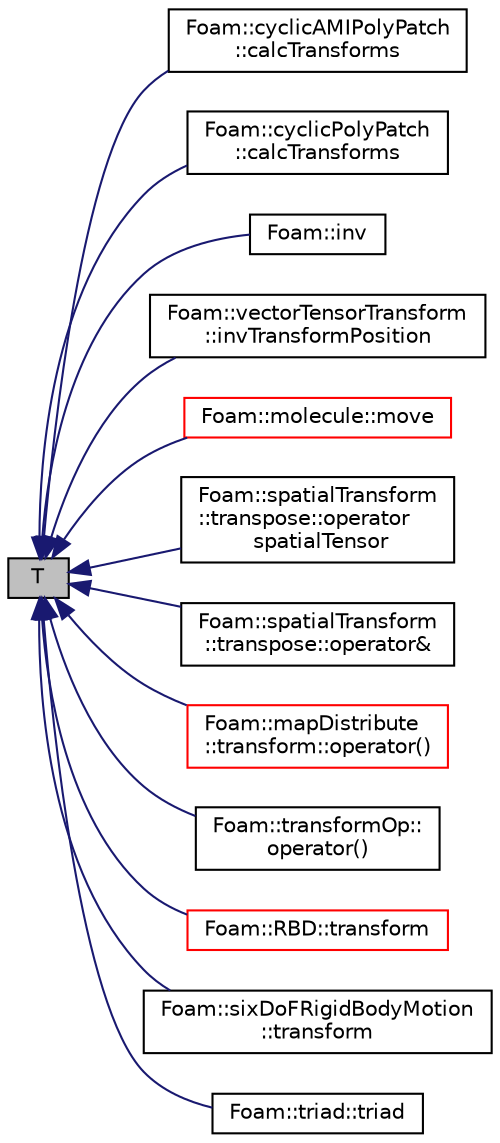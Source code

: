 digraph "T"
{
  bgcolor="transparent";
  edge [fontname="Helvetica",fontsize="10",labelfontname="Helvetica",labelfontsize="10"];
  node [fontname="Helvetica",fontsize="10",shape=record];
  rankdir="LR";
  Node1 [label="T",height=0.2,width=0.4,color="black", fillcolor="grey75", style="filled", fontcolor="black"];
  Node1 -> Node2 [dir="back",color="midnightblue",fontsize="10",style="solid",fontname="Helvetica"];
  Node2 [label="Foam::cyclicAMIPolyPatch\l::calcTransforms",height=0.2,width=0.4,color="black",URL="$a00482.html#afb48497736bbafb1fbb000cd218d1779",tooltip="Recalculate the transformation tensors. "];
  Node1 -> Node3 [dir="back",color="midnightblue",fontsize="10",style="solid",fontname="Helvetica"];
  Node3 [label="Foam::cyclicPolyPatch\l::calcTransforms",height=0.2,width=0.4,color="black",URL="$a00492.html#afb48497736bbafb1fbb000cd218d1779",tooltip="Recalculate the transformation tensors. "];
  Node1 -> Node4 [dir="back",color="midnightblue",fontsize="10",style="solid",fontname="Helvetica"];
  Node4 [label="Foam::inv",height=0.2,width=0.4,color="black",URL="$a10958.html#af1f1db0442fbe206b589f124f968731b",tooltip="Return the inverse of the given vectorTensorTransform. "];
  Node1 -> Node5 [dir="back",color="midnightblue",fontsize="10",style="solid",fontname="Helvetica"];
  Node5 [label="Foam::vectorTensorTransform\l::invTransformPosition",height=0.2,width=0.4,color="black",URL="$a02889.html#a7bc4a78e107a8a81faac1e48b1a51d73",tooltip="Inverse transform the given pointField. "];
  Node1 -> Node6 [dir="back",color="midnightblue",fontsize="10",style="solid",fontname="Helvetica"];
  Node6 [label="Foam::molecule::move",height=0.2,width=0.4,color="red",URL="$a01549.html#ab2af4f225a9c3e9d8789961151f121ac"];
  Node1 -> Node7 [dir="back",color="midnightblue",fontsize="10",style="solid",fontname="Helvetica"];
  Node7 [label="Foam::spatialTransform\l::transpose::operator\l spatialTensor",height=0.2,width=0.4,color="black",URL="$a02740.html#ade727a34efabc71f0cee0030c5cc0aae",tooltip="Return the transpose transformation tensor ^A{X^*}_B. "];
  Node1 -> Node8 [dir="back",color="midnightblue",fontsize="10",style="solid",fontname="Helvetica"];
  Node8 [label="Foam::spatialTransform\l::transpose::operator&",height=0.2,width=0.4,color="black",URL="$a02740.html#ac37e2386ae5023760a5ec40d253d5962",tooltip="Transpose transform dual f: ^A{X^*}_B & f. "];
  Node1 -> Node9 [dir="back",color="midnightblue",fontsize="10",style="solid",fontname="Helvetica"];
  Node9 [label="Foam::mapDistribute\l::transform::operator()",height=0.2,width=0.4,color="red",URL="$a02733.html#a135ca54d6c9c3469d05879c81b6f0da1"];
  Node1 -> Node10 [dir="back",color="midnightblue",fontsize="10",style="solid",fontname="Helvetica"];
  Node10 [label="Foam::transformOp::\loperator()",height=0.2,width=0.4,color="black",URL="$a02735.html#ac50721db1d6c18a9d9fea60fac72dca0"];
  Node1 -> Node11 [dir="back",color="midnightblue",fontsize="10",style="solid",fontname="Helvetica"];
  Node11 [label="Foam::RBD::transform",height=0.2,width=0.4,color="red",URL="$a11030.html#a10dd9bca0bf36e563d863b8aaec9aa00",tooltip="Return (^BX_A)^* I ^AX_B. "];
  Node1 -> Node12 [dir="back",color="midnightblue",fontsize="10",style="solid",fontname="Helvetica"];
  Node12 [label="Foam::sixDoFRigidBodyMotion\l::transform",height=0.2,width=0.4,color="black",URL="$a02384.html#a8aee465fea01f13017b29fc359483588",tooltip="Transform the given initial state pointField by the current. "];
  Node1 -> Node13 [dir="back",color="midnightblue",fontsize="10",style="solid",fontname="Helvetica"];
  Node13 [label="Foam::triad::triad",height=0.2,width=0.4,color="black",URL="$a02749.html#a6ec3eb32ac14742660a8a2a757cdd55f",tooltip="Construct from a quaternion. "];
}
